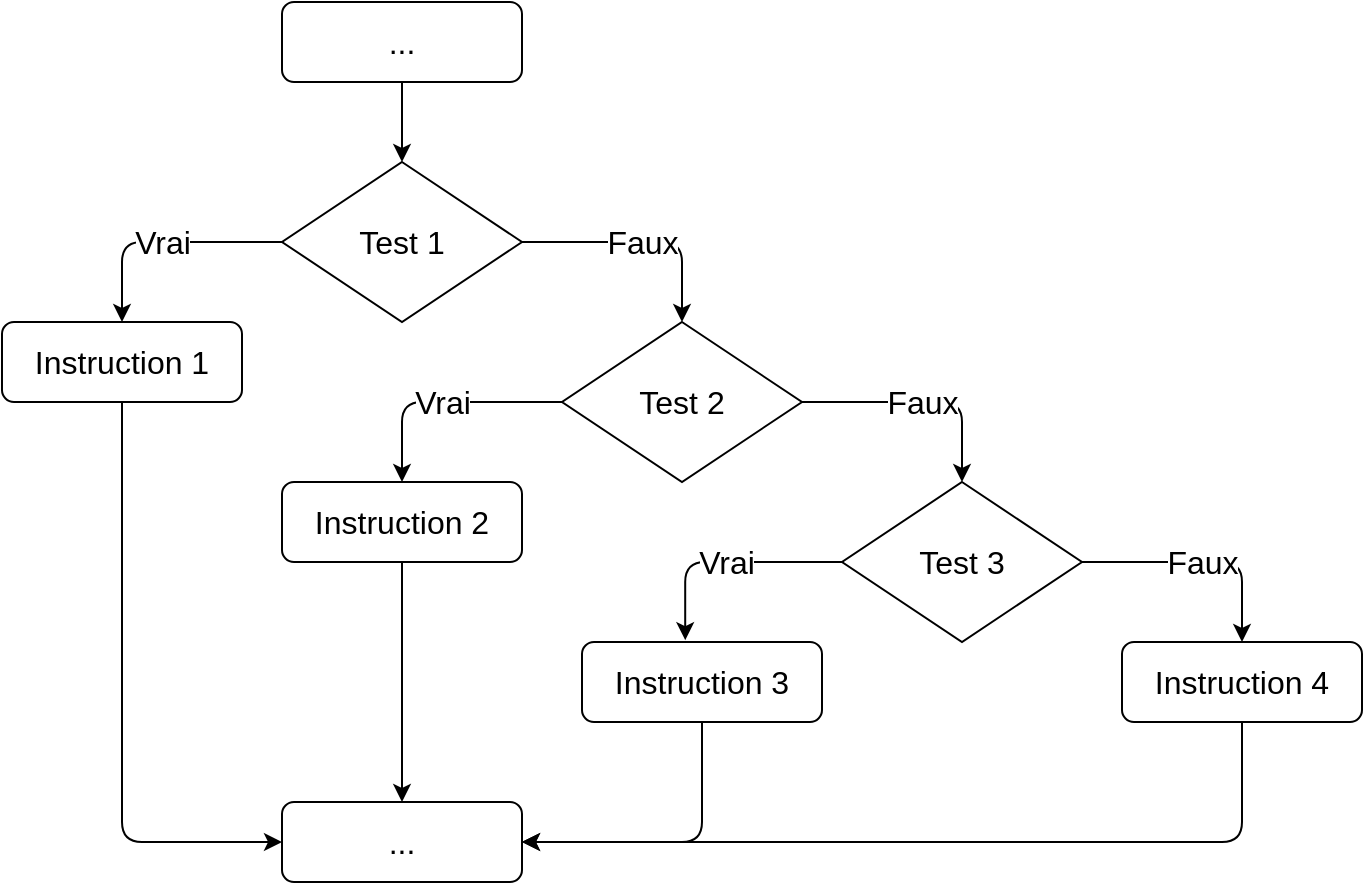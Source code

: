<mxfile version="18.0.1" type="device"><diagram id="nFMVUpmu344DNRE_tKSj" name="Page-1"><mxGraphModel dx="899" dy="567" grid="1" gridSize="10" guides="1" tooltips="1" connect="1" arrows="1" fold="1" page="1" pageScale="1" pageWidth="827" pageHeight="1169" math="0" shadow="0"><root><mxCell id="0"/><mxCell id="1" parent="0"/><mxCell id="m_S67wfpSWrUK78BsXpV-1" value="&lt;font style=&quot;font-size: 16px;&quot;&gt;...&lt;/font&gt;" style="rounded=1;whiteSpace=wrap;html=1;fontSize=16;" vertex="1" parent="1"><mxGeometry x="280" y="40" width="120" height="40" as="geometry"/></mxCell><mxCell id="m_S67wfpSWrUK78BsXpV-2" value="Test 1" style="rhombus;whiteSpace=wrap;html=1;fontSize=16;" vertex="1" parent="1"><mxGeometry x="280" y="120" width="120" height="80" as="geometry"/></mxCell><mxCell id="m_S67wfpSWrUK78BsXpV-3" value="Vrai" style="endArrow=classic;html=1;rounded=1;fontSize=16;exitX=0;exitY=0.5;exitDx=0;exitDy=0;entryX=0.5;entryY=0;entryDx=0;entryDy=0;" edge="1" parent="1" source="m_S67wfpSWrUK78BsXpV-2" target="m_S67wfpSWrUK78BsXpV-6"><mxGeometry width="50" height="50" relative="1" as="geometry"><mxPoint x="390" y="320" as="sourcePoint"/><mxPoint x="160" y="240" as="targetPoint"/><Array as="points"><mxPoint x="200" y="160"/></Array></mxGeometry></mxCell><mxCell id="m_S67wfpSWrUK78BsXpV-4" value="Faux" style="endArrow=classic;html=1;rounded=1;fontSize=16;exitX=1;exitY=0.5;exitDx=0;exitDy=0;entryX=0.5;entryY=0;entryDx=0;entryDy=0;" edge="1" parent="1" source="m_S67wfpSWrUK78BsXpV-2" target="m_S67wfpSWrUK78BsXpV-7"><mxGeometry width="50" height="50" relative="1" as="geometry"><mxPoint x="390" y="320" as="sourcePoint"/><mxPoint x="520" y="240" as="targetPoint"/><Array as="points"><mxPoint x="480" y="160"/></Array></mxGeometry></mxCell><mxCell id="m_S67wfpSWrUK78BsXpV-5" value="" style="endArrow=classic;html=1;rounded=1;fontSize=16;exitX=0.5;exitY=1;exitDx=0;exitDy=0;" edge="1" parent="1" source="m_S67wfpSWrUK78BsXpV-1" target="m_S67wfpSWrUK78BsXpV-2"><mxGeometry width="50" height="50" relative="1" as="geometry"><mxPoint x="390" y="320" as="sourcePoint"/><mxPoint x="440" y="270" as="targetPoint"/></mxGeometry></mxCell><mxCell id="m_S67wfpSWrUK78BsXpV-6" value="Instruction 1" style="rounded=1;whiteSpace=wrap;html=1;fontSize=16;" vertex="1" parent="1"><mxGeometry x="140" y="200" width="120" height="40" as="geometry"/></mxCell><mxCell id="m_S67wfpSWrUK78BsXpV-7" value="Test 2" style="rhombus;whiteSpace=wrap;html=1;fontSize=16;" vertex="1" parent="1"><mxGeometry x="420" y="200" width="120" height="80" as="geometry"/></mxCell><mxCell id="m_S67wfpSWrUK78BsXpV-9" value="Instruction 2" style="rounded=1;whiteSpace=wrap;html=1;fontSize=16;" vertex="1" parent="1"><mxGeometry x="280" y="280" width="120" height="40" as="geometry"/></mxCell><mxCell id="m_S67wfpSWrUK78BsXpV-10" value="Faux" style="endArrow=classic;html=1;rounded=1;fontSize=16;entryX=0.5;entryY=0;entryDx=0;entryDy=0;exitX=1;exitY=0.5;exitDx=0;exitDy=0;" edge="1" parent="1" source="m_S67wfpSWrUK78BsXpV-7" target="m_S67wfpSWrUK78BsXpV-11"><mxGeometry width="50" height="50" relative="1" as="geometry"><mxPoint x="580" y="280" as="sourcePoint"/><mxPoint x="700" y="360" as="targetPoint"/><Array as="points"><mxPoint x="620" y="240"/></Array></mxGeometry></mxCell><mxCell id="m_S67wfpSWrUK78BsXpV-12" value="Vrai" style="endArrow=classic;html=1;rounded=1;fontSize=16;startArrow=none;entryX=0.43;entryY=-0.023;entryDx=0;entryDy=0;entryPerimeter=0;exitX=0;exitY=0.5;exitDx=0;exitDy=0;edgeStyle=orthogonalEdgeStyle;" edge="1" parent="1" source="m_S67wfpSWrUK78BsXpV-11" target="m_S67wfpSWrUK78BsXpV-13"><mxGeometry width="50" height="50" relative="1" as="geometry"><mxPoint x="530" y="400" as="sourcePoint"/><mxPoint x="520" y="480" as="targetPoint"/></mxGeometry></mxCell><mxCell id="m_S67wfpSWrUK78BsXpV-13" value="Instruction 3" style="rounded=1;whiteSpace=wrap;html=1;fontSize=16;" vertex="1" parent="1"><mxGeometry x="430" y="360" width="120" height="40" as="geometry"/></mxCell><mxCell id="m_S67wfpSWrUK78BsXpV-15" value="Vrai" style="endArrow=classic;html=1;rounded=1;fontSize=16;exitX=0;exitY=0.5;exitDx=0;exitDy=0;entryX=0.5;entryY=0;entryDx=0;entryDy=0;" edge="1" parent="1" source="m_S67wfpSWrUK78BsXpV-7" target="m_S67wfpSWrUK78BsXpV-9"><mxGeometry width="50" height="50" relative="1" as="geometry"><mxPoint x="290" y="170" as="sourcePoint"/><mxPoint x="210" y="230" as="targetPoint"/><Array as="points"><mxPoint x="340" y="240"/></Array></mxGeometry></mxCell><mxCell id="m_S67wfpSWrUK78BsXpV-11" value="Test 3" style="rhombus;whiteSpace=wrap;html=1;fontSize=16;" vertex="1" parent="1"><mxGeometry x="560" y="280" width="120" height="80" as="geometry"/></mxCell><mxCell id="m_S67wfpSWrUK78BsXpV-17" value="Faux" style="endArrow=classic;html=1;rounded=1;fontSize=16;entryX=0.5;entryY=0;entryDx=0;entryDy=0;exitX=1;exitY=0.5;exitDx=0;exitDy=0;" edge="1" parent="1"><mxGeometry width="50" height="50" relative="1" as="geometry"><mxPoint x="680" y="320" as="sourcePoint"/><mxPoint x="760" y="360" as="targetPoint"/><Array as="points"><mxPoint x="760" y="320"/></Array></mxGeometry></mxCell><mxCell id="m_S67wfpSWrUK78BsXpV-18" value="Instruction 4" style="rounded=1;whiteSpace=wrap;html=1;fontSize=16;" vertex="1" parent="1"><mxGeometry x="700" y="360" width="120" height="40" as="geometry"/></mxCell><mxCell id="m_S67wfpSWrUK78BsXpV-19" value="..." style="rounded=1;whiteSpace=wrap;html=1;fontSize=16;" vertex="1" parent="1"><mxGeometry x="280" y="440" width="120" height="40" as="geometry"/></mxCell><mxCell id="m_S67wfpSWrUK78BsXpV-20" value="" style="endArrow=classic;html=1;rounded=1;fontSize=16;exitX=0.5;exitY=1;exitDx=0;exitDy=0;entryX=0;entryY=0.5;entryDx=0;entryDy=0;" edge="1" parent="1" source="m_S67wfpSWrUK78BsXpV-6" target="m_S67wfpSWrUK78BsXpV-19"><mxGeometry width="50" height="50" relative="1" as="geometry"><mxPoint x="220" y="370" as="sourcePoint"/><mxPoint x="270" y="320" as="targetPoint"/><Array as="points"><mxPoint x="200" y="460"/></Array></mxGeometry></mxCell><mxCell id="m_S67wfpSWrUK78BsXpV-21" value="" style="endArrow=classic;html=1;rounded=1;fontSize=16;exitX=0.5;exitY=1;exitDx=0;exitDy=0;entryX=0.5;entryY=0;entryDx=0;entryDy=0;" edge="1" parent="1" source="m_S67wfpSWrUK78BsXpV-9" target="m_S67wfpSWrUK78BsXpV-19"><mxGeometry width="50" height="50" relative="1" as="geometry"><mxPoint x="560" y="300" as="sourcePoint"/><mxPoint x="610" y="250" as="targetPoint"/></mxGeometry></mxCell><mxCell id="m_S67wfpSWrUK78BsXpV-22" value="" style="endArrow=classic;html=1;rounded=1;fontSize=16;exitX=0.5;exitY=1;exitDx=0;exitDy=0;entryX=1;entryY=0.5;entryDx=0;entryDy=0;" edge="1" parent="1" source="m_S67wfpSWrUK78BsXpV-13" target="m_S67wfpSWrUK78BsXpV-19"><mxGeometry width="50" height="50" relative="1" as="geometry"><mxPoint x="560" y="300" as="sourcePoint"/><mxPoint x="610" y="250" as="targetPoint"/><Array as="points"><mxPoint x="490" y="460"/></Array></mxGeometry></mxCell><mxCell id="m_S67wfpSWrUK78BsXpV-23" value="" style="endArrow=classic;html=1;rounded=1;fontSize=16;exitX=0.5;exitY=1;exitDx=0;exitDy=0;entryX=1;entryY=0.5;entryDx=0;entryDy=0;" edge="1" parent="1" source="m_S67wfpSWrUK78BsXpV-18" target="m_S67wfpSWrUK78BsXpV-19"><mxGeometry width="50" height="50" relative="1" as="geometry"><mxPoint x="560" y="300" as="sourcePoint"/><mxPoint x="610" y="250" as="targetPoint"/><Array as="points"><mxPoint x="760" y="460"/></Array></mxGeometry></mxCell></root></mxGraphModel></diagram></mxfile>